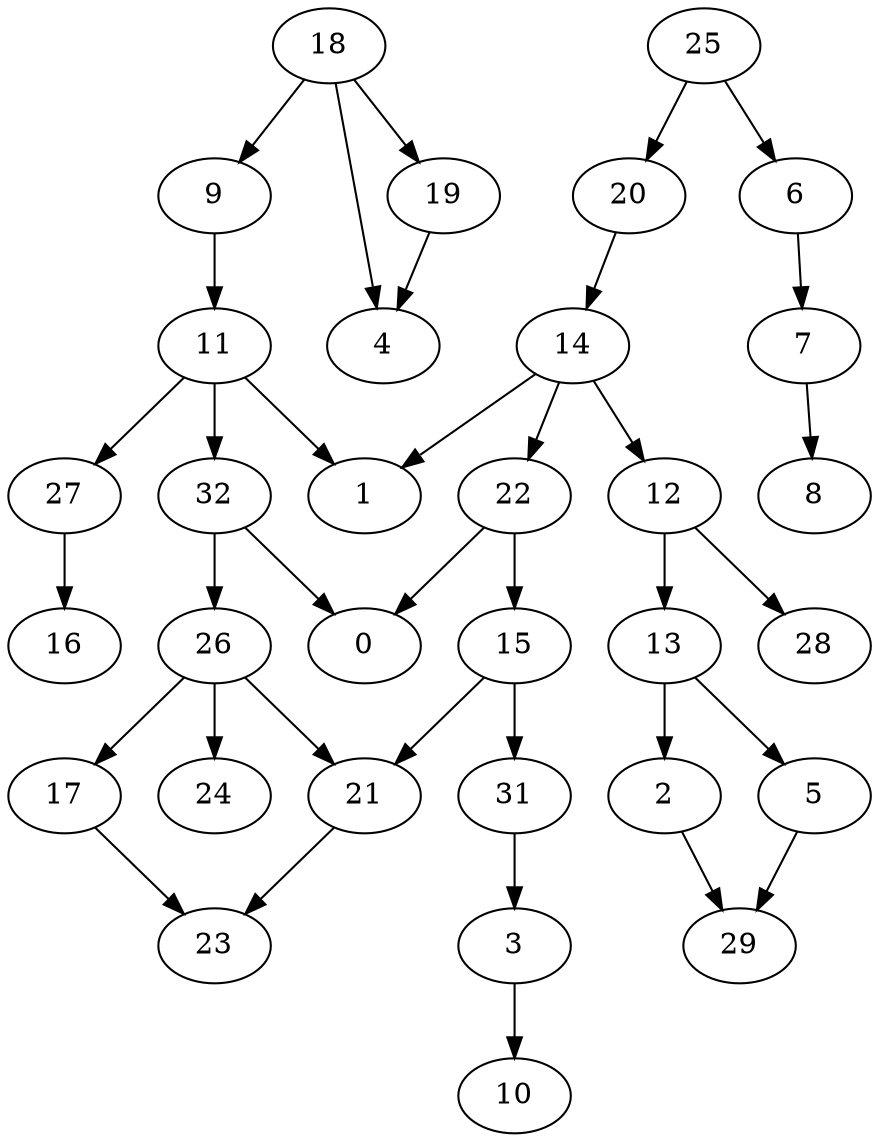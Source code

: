 digraph G {
    2;
    29;
    3;
    10;
    5;
    6;
    7;
    8;
    9;
    11;
    1;
    27;
    32;
    16;
    0;
    26;
    21;
    17;
    24;
    23;
    12;
    13;
    28;
    14;
    22;
    15;
    31;
    18;
    19;
    4;
    20;
    25;
    2 -> 29 [w=0];
    3 -> 10 [w=0];
    5 -> 29 [w=0];
    6 -> 7 [w=0];
    7 -> 8 [w=0];
    9 -> 11 [w=1];
    11 -> 1 [w=2];
    11 -> 27 [w=1];
    11 -> 32 [w=0];
    27 -> 16 [w=0];
    32 -> 0 [w=0];
    32 -> 26 [w=0];
    26 -> 21 [w=0];
    26 -> 17 [w=2];
    26 -> 24 [w=0];
    21 -> 23 [w=0];
    17 -> 23 [w=0];
    12 -> 13 [w=0];
    12 -> 28 [w=0];
    13 -> 2 [w=0];
    13 -> 5 [w=2];
    14 -> 1 [w=0];
    14 -> 12 [w=0];
    14 -> 22 [w=0];
    22 -> 0 [w=0];
    22 -> 15 [w=4];
    15 -> 21 [w=0];
    15 -> 31 [w=0];
    31 -> 3 [w=0];
    18 -> 9 [w=0];
    18 -> 19 [w=1];
    18 -> 4 [w=0];
    19 -> 4 [w=0];
    20 -> 14 [w=1];
    25 -> 6 [w=0];
    25 -> 20 [w=0];
}
